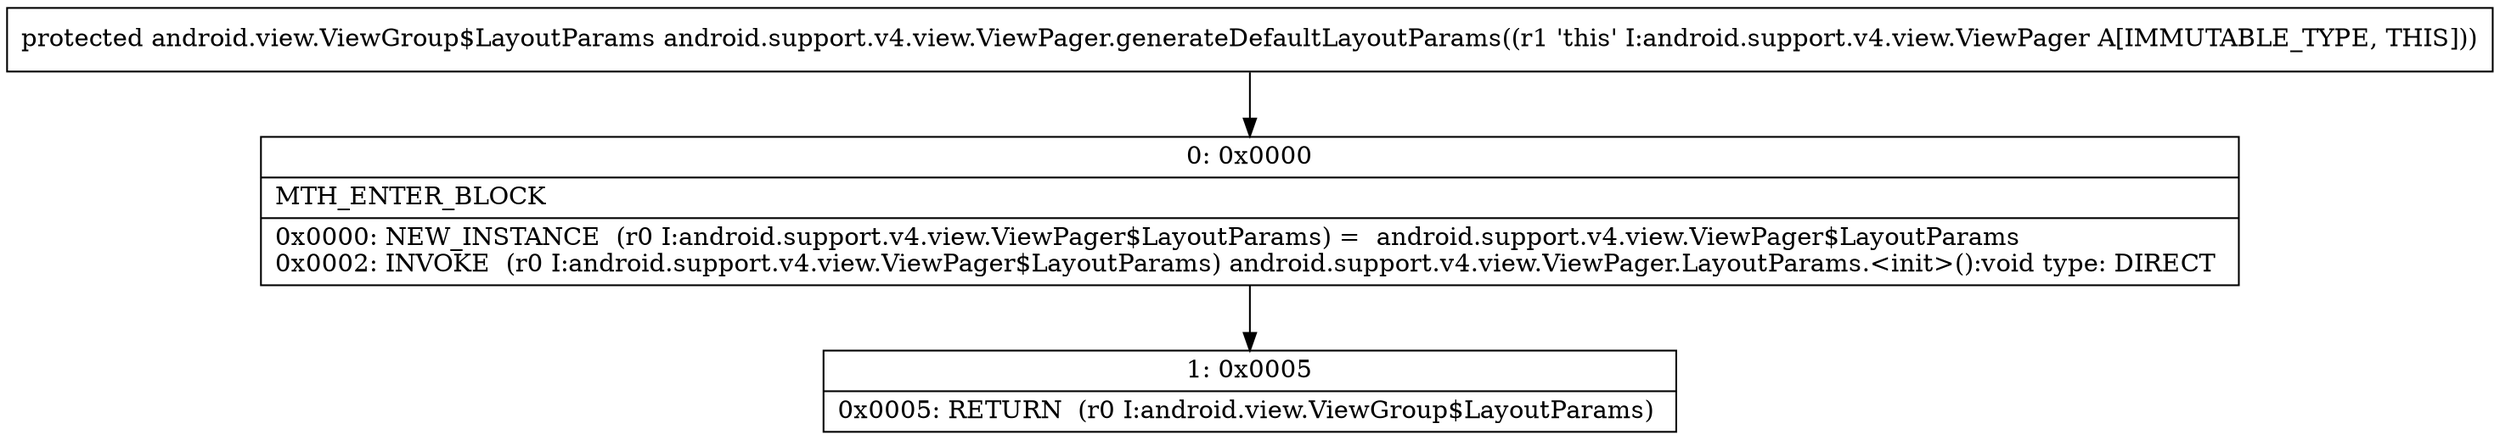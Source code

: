 digraph "CFG forandroid.support.v4.view.ViewPager.generateDefaultLayoutParams()Landroid\/view\/ViewGroup$LayoutParams;" {
Node_0 [shape=record,label="{0\:\ 0x0000|MTH_ENTER_BLOCK\l|0x0000: NEW_INSTANCE  (r0 I:android.support.v4.view.ViewPager$LayoutParams) =  android.support.v4.view.ViewPager$LayoutParams \l0x0002: INVOKE  (r0 I:android.support.v4.view.ViewPager$LayoutParams) android.support.v4.view.ViewPager.LayoutParams.\<init\>():void type: DIRECT \l}"];
Node_1 [shape=record,label="{1\:\ 0x0005|0x0005: RETURN  (r0 I:android.view.ViewGroup$LayoutParams) \l}"];
MethodNode[shape=record,label="{protected android.view.ViewGroup$LayoutParams android.support.v4.view.ViewPager.generateDefaultLayoutParams((r1 'this' I:android.support.v4.view.ViewPager A[IMMUTABLE_TYPE, THIS])) }"];
MethodNode -> Node_0;
Node_0 -> Node_1;
}

